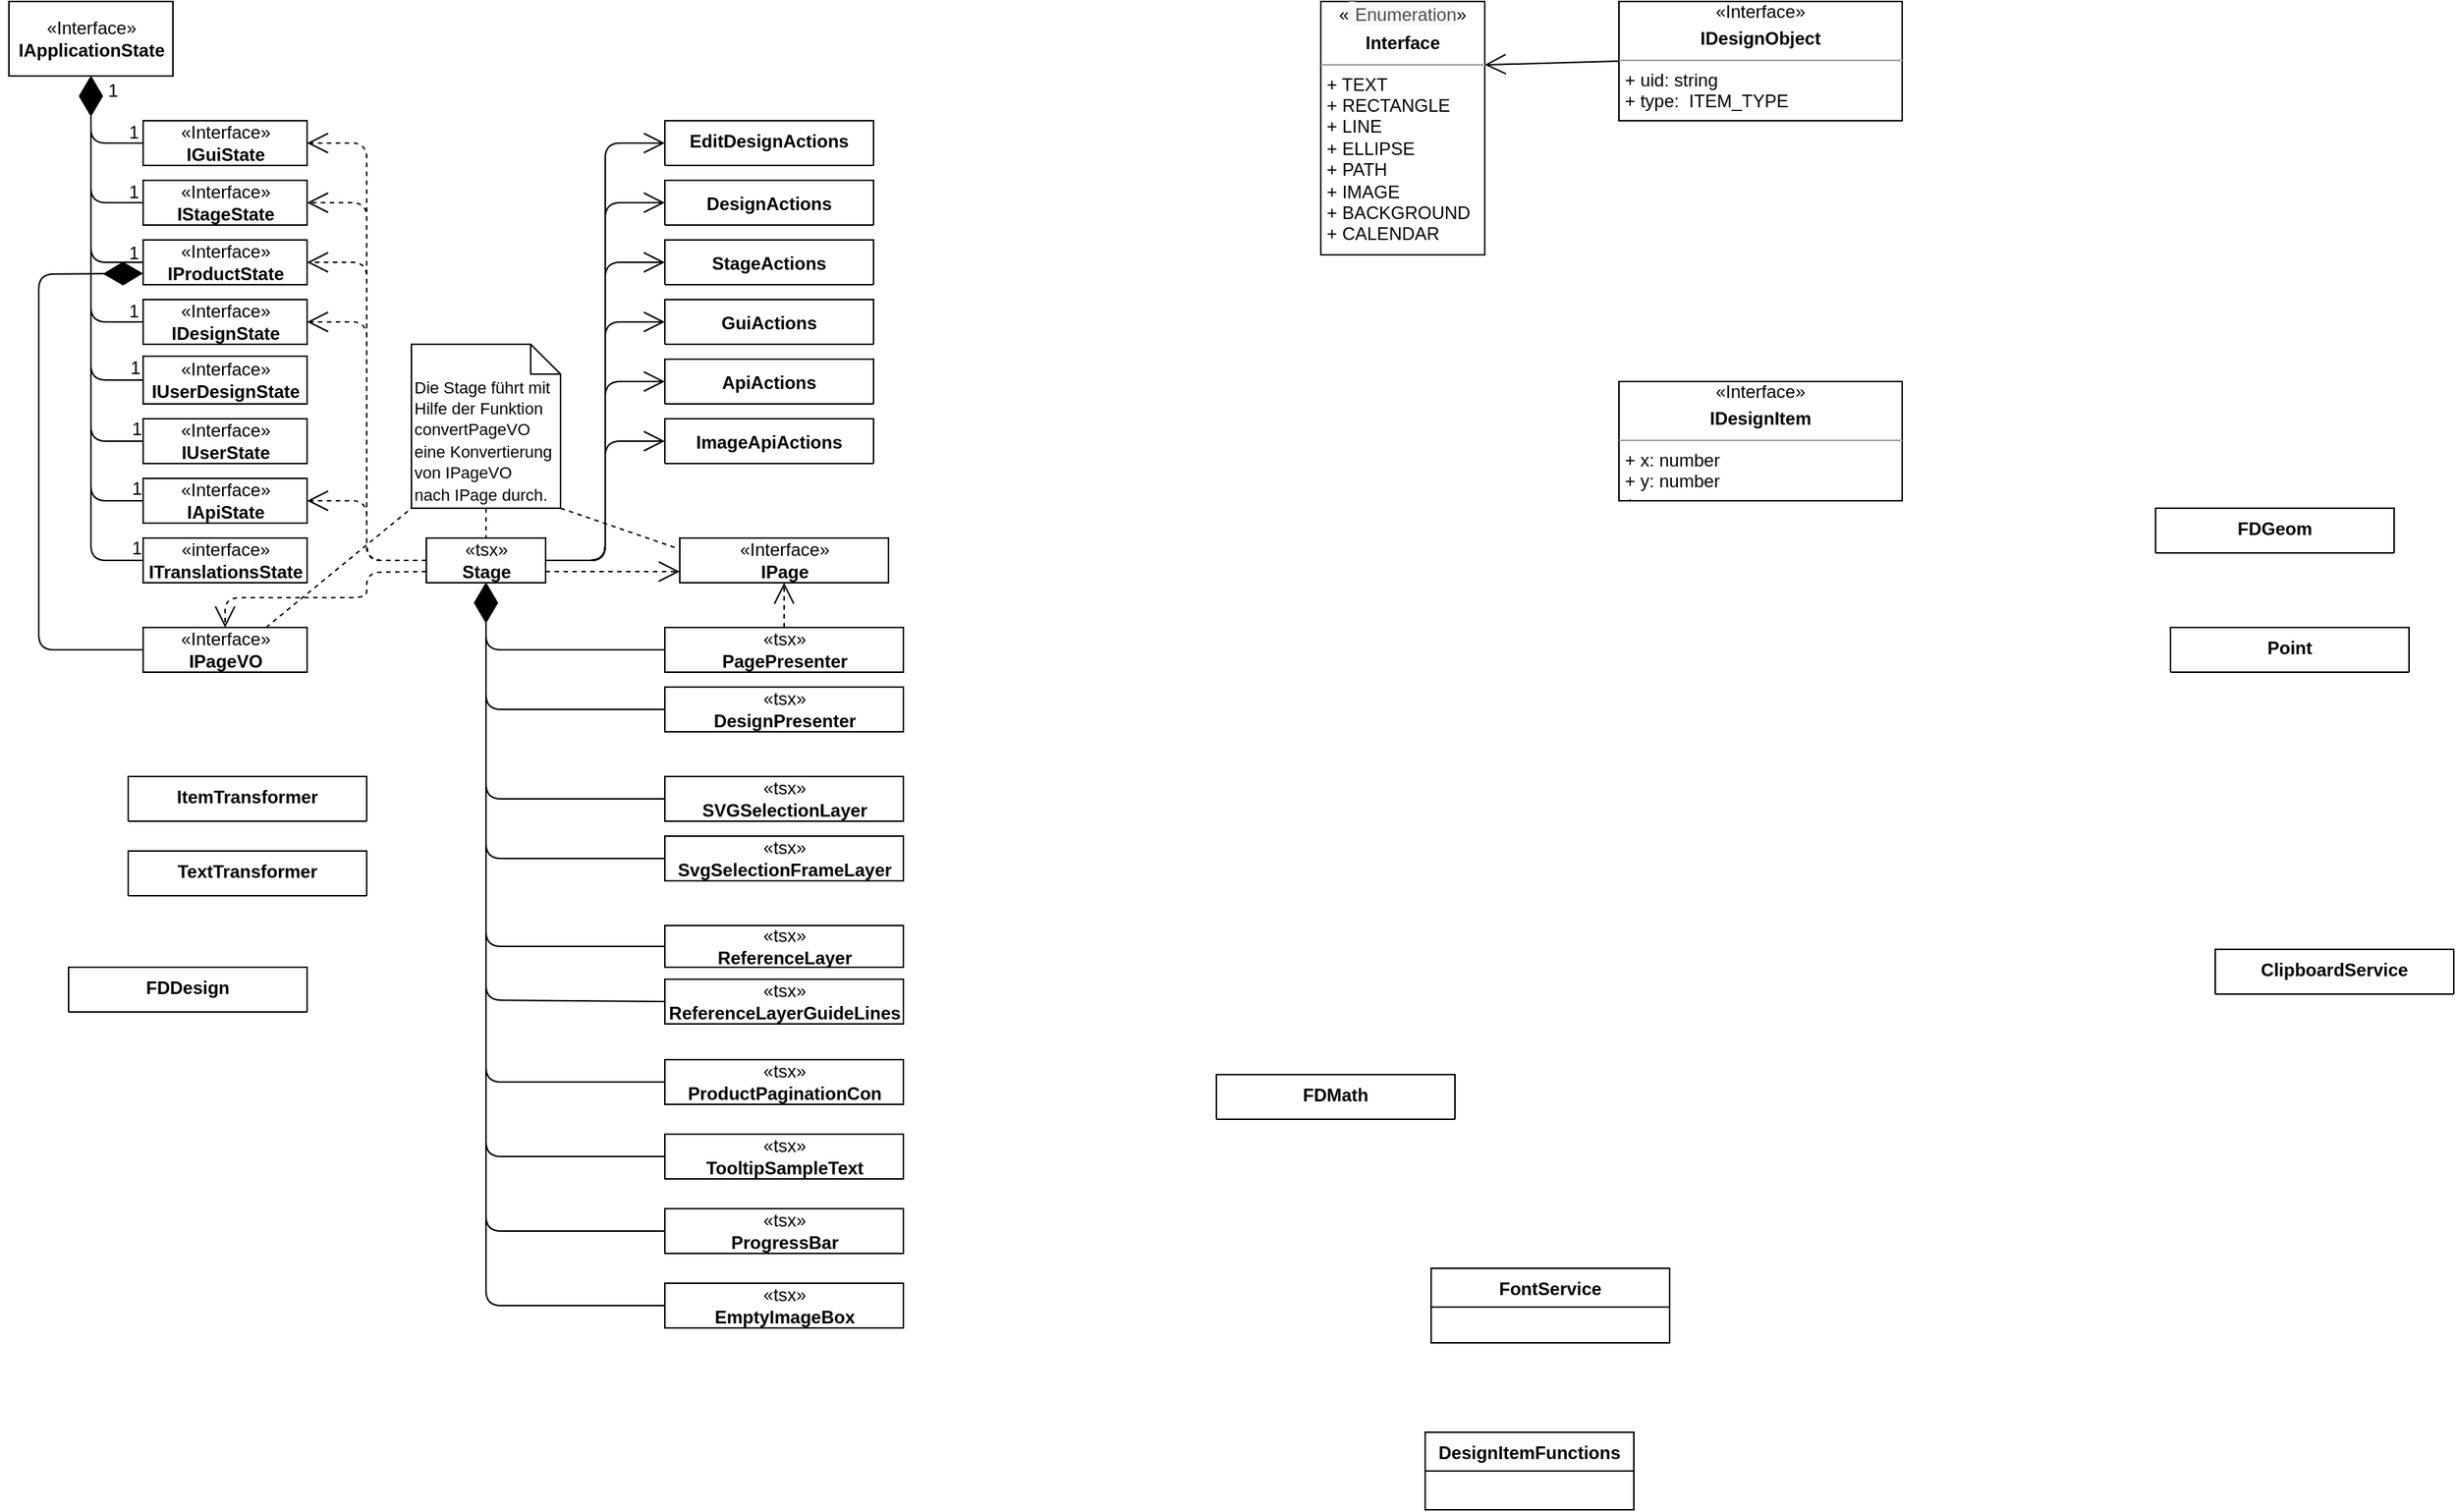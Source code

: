 <mxfile version="14.6.3" type="github">
  <diagram id="sHHXUBpPKTP9ShhOn8tn" name="Page-1">
    <mxGraphModel dx="1554" dy="893" grid="1" gridSize="10" guides="1" tooltips="1" connect="1" arrows="1" fold="1" page="1" pageScale="1" pageWidth="827" pageHeight="1169" math="0" shadow="0">
      <root>
        <mxCell id="0" />
        <mxCell id="1" parent="0" />
        <mxCell id="fCbyI0XBeLSICCpyAqF7-39" value="«tsx»&lt;br&gt;&lt;b&gt;Stage&lt;/b&gt;" style="html=1;" vertex="1" parent="1">
          <mxGeometry x="320" y="400" width="80" height="30" as="geometry" />
        </mxCell>
        <mxCell id="fCbyI0XBeLSICCpyAqF7-40" value="«tsx»&lt;br&gt;&lt;span style=&quot;font-weight: bold&quot;&gt;ProgressBar&lt;/span&gt;" style="html=1;" vertex="1" parent="1">
          <mxGeometry x="480" y="850" width="160" height="30" as="geometry" />
        </mxCell>
        <mxCell id="fCbyI0XBeLSICCpyAqF7-42" value="«tsx»&lt;br&gt;&lt;span style=&quot;font-weight: bold&quot;&gt;PagePresenter&lt;/span&gt;" style="html=1;" vertex="1" parent="1">
          <mxGeometry x="480" y="460" width="160" height="30" as="geometry" />
        </mxCell>
        <mxCell id="fCbyI0XBeLSICCpyAqF7-43" value="«tsx»&lt;br&gt;&lt;span style=&quot;font-weight: bold&quot;&gt;DesignPresenter&lt;/span&gt;" style="html=1;" vertex="1" parent="1">
          <mxGeometry x="480" y="500" width="160" height="30" as="geometry" />
        </mxCell>
        <mxCell id="fCbyI0XBeLSICCpyAqF7-44" value="«tsx»&lt;br&gt;&lt;span style=&quot;font-weight: bold&quot;&gt;ReferenceLayer&lt;/span&gt;" style="html=1;" vertex="1" parent="1">
          <mxGeometry x="480" y="660" width="160" height="28" as="geometry" />
        </mxCell>
        <mxCell id="fCbyI0XBeLSICCpyAqF7-45" value="«tsx»&lt;br&gt;&lt;span style=&quot;font-weight: bold&quot;&gt;SVGSelectionLayer&lt;/span&gt;" style="html=1;" vertex="1" parent="1">
          <mxGeometry x="480" y="560" width="160" height="30" as="geometry" />
        </mxCell>
        <mxCell id="fCbyI0XBeLSICCpyAqF7-46" value="«tsx»&lt;br&gt;&lt;span style=&quot;font-weight: bold&quot;&gt;ReferenceLayerGuideLines&lt;/span&gt;" style="html=1;" vertex="1" parent="1">
          <mxGeometry x="480" y="696" width="160" height="30" as="geometry" />
        </mxCell>
        <mxCell id="fCbyI0XBeLSICCpyAqF7-47" value="«tsx»&lt;br&gt;&lt;span style=&quot;font-weight: bold&quot;&gt;SvgSelectionFrameLayer&lt;/span&gt;" style="html=1;" vertex="1" parent="1">
          <mxGeometry x="480" y="600" width="160" height="30" as="geometry" />
        </mxCell>
        <mxCell id="fCbyI0XBeLSICCpyAqF7-48" value="«tsx»&lt;br&gt;&lt;span style=&quot;font-weight: bold&quot;&gt;TooltipSampleText&lt;/span&gt;" style="html=1;" vertex="1" parent="1">
          <mxGeometry x="480" y="800" width="160" height="30" as="geometry" />
        </mxCell>
        <mxCell id="fCbyI0XBeLSICCpyAqF7-49" value="«tsx»&lt;br&gt;&lt;b&gt;ProductPaginationCon&lt;/b&gt;" style="html=1;" vertex="1" parent="1">
          <mxGeometry x="480" y="750" width="160" height="30" as="geometry" />
        </mxCell>
        <mxCell id="fCbyI0XBeLSICCpyAqF7-50" value="EditDesignActions" style="swimlane;fontStyle=1;align=center;verticalAlign=top;childLayout=stackLayout;horizontal=1;startSize=52;horizontalStack=0;resizeParent=1;resizeParentMax=0;resizeLast=0;collapsible=1;marginBottom=0;" vertex="1" parent="1">
          <mxGeometry x="480" y="120" width="140" height="30" as="geometry" />
        </mxCell>
        <mxCell id="fCbyI0XBeLSICCpyAqF7-54" value="DesignActions" style="swimlane;fontStyle=1;childLayout=stackLayout;horizontal=1;startSize=76;fillColor=none;horizontalStack=0;resizeParent=1;resizeParentMax=0;resizeLast=0;collapsible=1;marginBottom=0;" vertex="1" parent="1">
          <mxGeometry x="480" y="160" width="140" height="30" as="geometry" />
        </mxCell>
        <mxCell id="fCbyI0XBeLSICCpyAqF7-58" value="GuiActions" style="swimlane;fontStyle=1;childLayout=stackLayout;horizontal=1;startSize=52;fillColor=none;horizontalStack=0;resizeParent=1;resizeParentMax=0;resizeLast=0;collapsible=1;marginBottom=0;" vertex="1" parent="1">
          <mxGeometry x="480" y="240" width="140" height="30" as="geometry" />
        </mxCell>
        <mxCell id="fCbyI0XBeLSICCpyAqF7-62" value="StageActions" style="swimlane;fontStyle=1;childLayout=stackLayout;horizontal=1;startSize=52;fillColor=none;horizontalStack=0;resizeParent=1;resizeParentMax=0;resizeLast=0;collapsible=1;marginBottom=0;" vertex="1" parent="1">
          <mxGeometry x="480" y="200" width="140" height="30" as="geometry" />
        </mxCell>
        <mxCell id="fCbyI0XBeLSICCpyAqF7-66" value="ApiActions" style="swimlane;fontStyle=1;childLayout=stackLayout;horizontal=1;startSize=52;fillColor=none;horizontalStack=0;resizeParent=1;resizeParentMax=0;resizeLast=0;collapsible=1;marginBottom=0;" vertex="1" parent="1">
          <mxGeometry x="480" y="280" width="140" height="30" as="geometry" />
        </mxCell>
        <mxCell id="fCbyI0XBeLSICCpyAqF7-71" value="FontService" style="swimlane;fontStyle=1;align=center;verticalAlign=top;childLayout=stackLayout;horizontal=1;startSize=26;horizontalStack=0;resizeParent=1;resizeParentMax=0;resizeLast=0;collapsible=1;marginBottom=0;" vertex="1" parent="1">
          <mxGeometry x="994" y="890" width="160" height="50" as="geometry" />
        </mxCell>
        <mxCell id="fCbyI0XBeLSICCpyAqF7-79" value="DesignItemFunctions" style="swimlane;fontStyle=1;childLayout=stackLayout;horizontal=1;startSize=26;fillColor=none;horizontalStack=0;resizeParent=1;resizeParentMax=0;resizeLast=0;collapsible=1;marginBottom=0;" vertex="1" parent="1">
          <mxGeometry x="990" y="1000" width="140" height="52" as="geometry" />
        </mxCell>
        <mxCell id="fCbyI0XBeLSICCpyAqF7-83" value="ItemTransformer" style="swimlane;fontStyle=1;align=center;verticalAlign=top;childLayout=stackLayout;horizontal=1;startSize=34;horizontalStack=0;resizeParent=1;resizeParentMax=0;resizeLast=0;collapsible=1;marginBottom=0;" vertex="1" parent="1">
          <mxGeometry x="120" y="560" width="160" height="30" as="geometry" />
        </mxCell>
        <mxCell id="fCbyI0XBeLSICCpyAqF7-87" value="TextTransformer" style="swimlane;fontStyle=1;align=center;verticalAlign=top;childLayout=stackLayout;horizontal=1;startSize=34;horizontalStack=0;resizeParent=1;resizeParentMax=0;resizeLast=0;collapsible=1;marginBottom=0;" vertex="1" parent="1">
          <mxGeometry x="120" y="610" width="160" height="30" as="geometry" />
        </mxCell>
        <mxCell id="fCbyI0XBeLSICCpyAqF7-92" value="FDDesign" style="swimlane;fontStyle=1;align=center;verticalAlign=top;childLayout=stackLayout;horizontal=1;startSize=34;horizontalStack=0;resizeParent=1;resizeParentMax=0;resizeLast=0;collapsible=1;marginBottom=0;" vertex="1" parent="1">
          <mxGeometry x="80" y="688" width="160" height="30" as="geometry" />
        </mxCell>
        <mxCell id="fCbyI0XBeLSICCpyAqF7-100" value="FDGeom" style="swimlane;fontStyle=1;align=center;verticalAlign=top;childLayout=stackLayout;horizontal=1;startSize=50;horizontalStack=0;resizeParent=1;resizeParentMax=0;resizeLast=0;collapsible=1;marginBottom=0;" vertex="1" parent="1">
          <mxGeometry x="1480" y="380" width="160" height="30" as="geometry" />
        </mxCell>
        <mxCell id="fCbyI0XBeLSICCpyAqF7-101" value="Point" style="swimlane;fontStyle=1;align=center;verticalAlign=top;childLayout=stackLayout;horizontal=1;startSize=50;horizontalStack=0;resizeParent=1;resizeParentMax=0;resizeLast=0;collapsible=1;marginBottom=0;" vertex="1" parent="1">
          <mxGeometry x="1490" y="460" width="160" height="30" as="geometry" />
        </mxCell>
        <mxCell id="fCbyI0XBeLSICCpyAqF7-102" value="FDMath" style="swimlane;fontStyle=1;align=center;verticalAlign=top;childLayout=stackLayout;horizontal=1;startSize=50;horizontalStack=0;resizeParent=1;resizeParentMax=0;resizeLast=0;collapsible=1;marginBottom=0;" vertex="1" parent="1">
          <mxGeometry x="850" y="760" width="160" height="30" as="geometry" />
        </mxCell>
        <mxCell id="fCbyI0XBeLSICCpyAqF7-103" value="ClipboardService" style="swimlane;fontStyle=1;align=center;verticalAlign=top;childLayout=stackLayout;horizontal=1;startSize=50;horizontalStack=0;resizeParent=1;resizeParentMax=0;resizeLast=0;collapsible=1;marginBottom=0;" vertex="1" parent="1">
          <mxGeometry x="1520" y="676" width="160" height="30" as="geometry" />
        </mxCell>
        <mxCell id="fCbyI0XBeLSICCpyAqF7-136" value="" style="group" vertex="1" connectable="0" parent="1">
          <mxGeometry x="40" y="40" width="200" height="390" as="geometry" />
        </mxCell>
        <mxCell id="fCbyI0XBeLSICCpyAqF7-125" value="" style="group" vertex="1" connectable="0" parent="fCbyI0XBeLSICCpyAqF7-136">
          <mxGeometry width="200" height="390" as="geometry" />
        </mxCell>
        <mxCell id="fCbyI0XBeLSICCpyAqF7-36" value="«Interface»&lt;br&gt;&lt;b&gt;IApplicationState&lt;/b&gt;" style="html=1;" vertex="1" parent="fCbyI0XBeLSICCpyAqF7-125">
          <mxGeometry width="110" height="50" as="geometry" />
        </mxCell>
        <mxCell id="fCbyI0XBeLSICCpyAqF7-104" value="«Interface»&lt;br&gt;&lt;b&gt;IGuiState&lt;/b&gt;" style="html=1;" vertex="1" parent="fCbyI0XBeLSICCpyAqF7-125">
          <mxGeometry x="90" y="80" width="110" height="30" as="geometry" />
        </mxCell>
        <mxCell id="fCbyI0XBeLSICCpyAqF7-105" value="«Interface»&lt;br&gt;&lt;b&gt;IStageState&lt;/b&gt;" style="html=1;" vertex="1" parent="fCbyI0XBeLSICCpyAqF7-125">
          <mxGeometry x="90" y="120" width="110" height="30" as="geometry" />
        </mxCell>
        <mxCell id="fCbyI0XBeLSICCpyAqF7-106" value="«Interface»&lt;br&gt;&lt;b&gt;IProductState&lt;/b&gt;" style="html=1;" vertex="1" parent="fCbyI0XBeLSICCpyAqF7-125">
          <mxGeometry x="90" y="160" width="110" height="30" as="geometry" />
        </mxCell>
        <mxCell id="fCbyI0XBeLSICCpyAqF7-107" value="«Interface»&lt;br&gt;&lt;b&gt;IDesignState&lt;/b&gt;" style="html=1;" vertex="1" parent="fCbyI0XBeLSICCpyAqF7-125">
          <mxGeometry x="90" y="200" width="110" height="30" as="geometry" />
        </mxCell>
        <mxCell id="fCbyI0XBeLSICCpyAqF7-108" value="«Interface»&lt;br&gt;&lt;b&gt;IApiState&lt;/b&gt;" style="html=1;" vertex="1" parent="fCbyI0XBeLSICCpyAqF7-125">
          <mxGeometry x="90" y="320" width="110" height="30" as="geometry" />
        </mxCell>
        <mxCell id="fCbyI0XBeLSICCpyAqF7-109" value="«interface»&lt;br&gt;&lt;b&gt;ITranslationsState&lt;/b&gt;" style="html=1;" vertex="1" parent="fCbyI0XBeLSICCpyAqF7-125">
          <mxGeometry x="90" y="360" width="110" height="30" as="geometry" />
        </mxCell>
        <mxCell id="fCbyI0XBeLSICCpyAqF7-114" value="«Interface»&lt;br&gt;&lt;b&gt;IUserState&lt;/b&gt;" style="html=1;" vertex="1" parent="fCbyI0XBeLSICCpyAqF7-125">
          <mxGeometry x="90" y="280" width="110" height="30" as="geometry" />
        </mxCell>
        <mxCell id="fCbyI0XBeLSICCpyAqF7-115" value="«Interface»&lt;br&gt;&lt;b&gt;IUserDesignState&lt;/b&gt;" style="html=1;" vertex="1" parent="fCbyI0XBeLSICCpyAqF7-125">
          <mxGeometry x="90" y="238" width="110" height="32" as="geometry" />
        </mxCell>
        <mxCell id="fCbyI0XBeLSICCpyAqF7-116" value="" style="endArrow=diamondThin;endFill=1;endSize=24;html=1;entryX=0.5;entryY=1;entryDx=0;entryDy=0;exitX=0;exitY=0.5;exitDx=0;exitDy=0;jumpSize=6;" edge="1" parent="fCbyI0XBeLSICCpyAqF7-125" source="fCbyI0XBeLSICCpyAqF7-104" target="fCbyI0XBeLSICCpyAqF7-36">
          <mxGeometry width="160" relative="1" as="geometry">
            <mxPoint x="-80" y="250" as="sourcePoint" />
            <mxPoint x="80" y="250" as="targetPoint" />
            <Array as="points">
              <mxPoint x="55" y="95" />
            </Array>
          </mxGeometry>
        </mxCell>
        <mxCell id="fCbyI0XBeLSICCpyAqF7-118" value="" style="endArrow=diamondThin;endFill=1;endSize=24;html=1;entryX=0.5;entryY=1;entryDx=0;entryDy=0;exitX=0;exitY=0.5;exitDx=0;exitDy=0;" edge="1" parent="fCbyI0XBeLSICCpyAqF7-125" source="fCbyI0XBeLSICCpyAqF7-105" target="fCbyI0XBeLSICCpyAqF7-36">
          <mxGeometry width="160" relative="1" as="geometry">
            <mxPoint x="-100" y="300" as="sourcePoint" />
            <mxPoint x="60" y="300" as="targetPoint" />
            <Array as="points">
              <mxPoint x="55" y="135" />
            </Array>
          </mxGeometry>
        </mxCell>
        <mxCell id="fCbyI0XBeLSICCpyAqF7-119" value="" style="endArrow=diamondThin;endFill=1;endSize=24;html=1;entryX=0.5;entryY=1;entryDx=0;entryDy=0;exitX=0;exitY=0.5;exitDx=0;exitDy=0;" edge="1" parent="fCbyI0XBeLSICCpyAqF7-125" source="fCbyI0XBeLSICCpyAqF7-106" target="fCbyI0XBeLSICCpyAqF7-36">
          <mxGeometry width="160" relative="1" as="geometry">
            <mxPoint x="-90" y="320" as="sourcePoint" />
            <mxPoint x="70" y="320" as="targetPoint" />
            <Array as="points">
              <mxPoint x="55" y="175" />
            </Array>
          </mxGeometry>
        </mxCell>
        <mxCell id="fCbyI0XBeLSICCpyAqF7-120" value="" style="endArrow=diamondThin;endFill=1;endSize=24;html=1;entryX=0.5;entryY=1;entryDx=0;entryDy=0;exitX=0;exitY=0.5;exitDx=0;exitDy=0;" edge="1" parent="fCbyI0XBeLSICCpyAqF7-125" source="fCbyI0XBeLSICCpyAqF7-107" target="fCbyI0XBeLSICCpyAqF7-36">
          <mxGeometry width="160" relative="1" as="geometry">
            <mxPoint x="10" y="560" as="sourcePoint" />
            <mxPoint x="170" y="560" as="targetPoint" />
            <Array as="points">
              <mxPoint x="55" y="215" />
            </Array>
          </mxGeometry>
        </mxCell>
        <mxCell id="fCbyI0XBeLSICCpyAqF7-121" value="" style="endArrow=diamondThin;endFill=1;endSize=24;html=1;entryX=0.5;entryY=1;entryDx=0;entryDy=0;exitX=0;exitY=0.5;exitDx=0;exitDy=0;" edge="1" parent="fCbyI0XBeLSICCpyAqF7-125" source="fCbyI0XBeLSICCpyAqF7-115" target="fCbyI0XBeLSICCpyAqF7-36">
          <mxGeometry width="160" relative="1" as="geometry">
            <mxPoint x="100" y="510" as="sourcePoint" />
            <mxPoint x="260" y="510" as="targetPoint" />
            <Array as="points">
              <mxPoint x="55" y="254" />
            </Array>
          </mxGeometry>
        </mxCell>
        <mxCell id="fCbyI0XBeLSICCpyAqF7-122" value="" style="endArrow=diamondThin;endFill=1;endSize=24;html=1;exitX=0;exitY=0.5;exitDx=0;exitDy=0;" edge="1" parent="fCbyI0XBeLSICCpyAqF7-125" source="fCbyI0XBeLSICCpyAqF7-114" target="fCbyI0XBeLSICCpyAqF7-36">
          <mxGeometry width="160" relative="1" as="geometry">
            <mxPoint x="20" y="520" as="sourcePoint" />
            <mxPoint x="180" y="520" as="targetPoint" />
            <Array as="points">
              <mxPoint x="55" y="295" />
            </Array>
          </mxGeometry>
        </mxCell>
        <mxCell id="fCbyI0XBeLSICCpyAqF7-123" value="" style="endArrow=diamondThin;endFill=1;endSize=24;html=1;entryX=0.5;entryY=1;entryDx=0;entryDy=0;exitX=0;exitY=0.5;exitDx=0;exitDy=0;" edge="1" parent="fCbyI0XBeLSICCpyAqF7-125" source="fCbyI0XBeLSICCpyAqF7-108" target="fCbyI0XBeLSICCpyAqF7-36">
          <mxGeometry width="160" relative="1" as="geometry">
            <mxPoint x="60" y="510" as="sourcePoint" />
            <mxPoint x="220" y="510" as="targetPoint" />
            <Array as="points">
              <mxPoint x="55" y="335" />
            </Array>
          </mxGeometry>
        </mxCell>
        <mxCell id="fCbyI0XBeLSICCpyAqF7-124" value="" style="endArrow=diamondThin;endFill=1;endSize=24;html=1;entryX=0.5;entryY=1;entryDx=0;entryDy=0;exitX=0;exitY=0.5;exitDx=0;exitDy=0;" edge="1" parent="fCbyI0XBeLSICCpyAqF7-125" source="fCbyI0XBeLSICCpyAqF7-109" target="fCbyI0XBeLSICCpyAqF7-36">
          <mxGeometry width="160" relative="1" as="geometry">
            <mxPoint x="30" y="410" as="sourcePoint" />
            <mxPoint x="270" y="530" as="targetPoint" />
            <Array as="points">
              <mxPoint x="55" y="375" />
            </Array>
          </mxGeometry>
        </mxCell>
        <mxCell id="fCbyI0XBeLSICCpyAqF7-126" value="1" style="text;html=1;strokeColor=none;fillColor=none;align=center;verticalAlign=middle;whiteSpace=wrap;rounded=0;" vertex="1" parent="fCbyI0XBeLSICCpyAqF7-125">
          <mxGeometry x="50" y="50" width="40" height="20" as="geometry" />
        </mxCell>
        <mxCell id="fCbyI0XBeLSICCpyAqF7-127" value="1" style="text;html=1;strokeColor=none;fillColor=none;align=center;verticalAlign=middle;whiteSpace=wrap;rounded=0;" vertex="1" parent="fCbyI0XBeLSICCpyAqF7-125">
          <mxGeometry x="64" y="78" width="40" height="20" as="geometry" />
        </mxCell>
        <mxCell id="fCbyI0XBeLSICCpyAqF7-128" value="1" style="text;html=1;strokeColor=none;fillColor=none;align=center;verticalAlign=middle;whiteSpace=wrap;rounded=0;" vertex="1" parent="fCbyI0XBeLSICCpyAqF7-125">
          <mxGeometry x="64" y="118" width="40" height="20" as="geometry" />
        </mxCell>
        <mxCell id="fCbyI0XBeLSICCpyAqF7-129" value="1" style="text;html=1;strokeColor=none;fillColor=none;align=center;verticalAlign=middle;whiteSpace=wrap;rounded=0;" vertex="1" parent="fCbyI0XBeLSICCpyAqF7-125">
          <mxGeometry x="64" y="159" width="40" height="20" as="geometry" />
        </mxCell>
        <mxCell id="fCbyI0XBeLSICCpyAqF7-130" value="1" style="text;html=1;strokeColor=none;fillColor=none;align=center;verticalAlign=middle;whiteSpace=wrap;rounded=0;" vertex="1" parent="fCbyI0XBeLSICCpyAqF7-125">
          <mxGeometry x="64" y="198" width="40" height="20" as="geometry" />
        </mxCell>
        <mxCell id="fCbyI0XBeLSICCpyAqF7-131" value="1" style="text;html=1;strokeColor=none;fillColor=none;align=center;verticalAlign=middle;whiteSpace=wrap;rounded=0;" vertex="1" parent="fCbyI0XBeLSICCpyAqF7-136">
          <mxGeometry x="65" y="236" width="40" height="20" as="geometry" />
        </mxCell>
        <mxCell id="fCbyI0XBeLSICCpyAqF7-133" value="1" style="text;html=1;strokeColor=none;fillColor=none;align=center;verticalAlign=middle;whiteSpace=wrap;rounded=0;" vertex="1" parent="fCbyI0XBeLSICCpyAqF7-136">
          <mxGeometry x="66" y="277" width="40" height="20" as="geometry" />
        </mxCell>
        <mxCell id="fCbyI0XBeLSICCpyAqF7-134" value="1" style="text;html=1;strokeColor=none;fillColor=none;align=center;verticalAlign=middle;whiteSpace=wrap;rounded=0;" vertex="1" parent="fCbyI0XBeLSICCpyAqF7-136">
          <mxGeometry x="66" y="317" width="40" height="20" as="geometry" />
        </mxCell>
        <mxCell id="fCbyI0XBeLSICCpyAqF7-135" value="1" style="text;html=1;strokeColor=none;fillColor=none;align=center;verticalAlign=middle;whiteSpace=wrap;rounded=0;" vertex="1" parent="fCbyI0XBeLSICCpyAqF7-136">
          <mxGeometry x="66" y="357" width="40" height="20" as="geometry" />
        </mxCell>
        <mxCell id="fCbyI0XBeLSICCpyAqF7-137" value="" style="endArrow=open;endFill=1;endSize=12;html=1;exitX=0;exitY=0.5;exitDx=0;exitDy=0;dashed=1;" edge="1" parent="1" source="fCbyI0XBeLSICCpyAqF7-39">
          <mxGeometry width="160" relative="1" as="geometry">
            <mxPoint x="320" y="505" as="sourcePoint" />
            <mxPoint x="240" y="175" as="targetPoint" />
            <Array as="points">
              <mxPoint x="280" y="415" />
              <mxPoint x="280" y="175" />
            </Array>
          </mxGeometry>
        </mxCell>
        <mxCell id="fCbyI0XBeLSICCpyAqF7-138" value="" style="endArrow=open;endFill=1;endSize=12;html=1;entryX=1;entryY=0.5;entryDx=0;entryDy=0;exitX=0;exitY=0.5;exitDx=0;exitDy=0;dashed=1;" edge="1" parent="1" source="fCbyI0XBeLSICCpyAqF7-39" target="fCbyI0XBeLSICCpyAqF7-106">
          <mxGeometry width="160" relative="1" as="geometry">
            <mxPoint x="50" y="530" as="sourcePoint" />
            <mxPoint x="210" y="530" as="targetPoint" />
            <Array as="points">
              <mxPoint x="280" y="415" />
              <mxPoint x="280" y="215" />
            </Array>
          </mxGeometry>
        </mxCell>
        <mxCell id="fCbyI0XBeLSICCpyAqF7-139" value="" style="endArrow=open;endFill=1;endSize=12;html=1;exitX=0;exitY=0.5;exitDx=0;exitDy=0;entryX=1;entryY=0.5;entryDx=0;entryDy=0;dashed=1;" edge="1" parent="1" source="fCbyI0XBeLSICCpyAqF7-39" target="fCbyI0XBeLSICCpyAqF7-104">
          <mxGeometry width="160" relative="1" as="geometry">
            <mxPoint x="400" y="320" as="sourcePoint" />
            <mxPoint x="560" y="320" as="targetPoint" />
            <Array as="points">
              <mxPoint x="280" y="415" />
              <mxPoint x="280" y="135" />
            </Array>
          </mxGeometry>
        </mxCell>
        <mxCell id="fCbyI0XBeLSICCpyAqF7-140" value="" style="endArrow=open;endFill=1;endSize=12;html=1;entryX=1;entryY=0.5;entryDx=0;entryDy=0;exitX=0;exitY=0.5;exitDx=0;exitDy=0;dashed=1;" edge="1" parent="1" source="fCbyI0XBeLSICCpyAqF7-39" target="fCbyI0XBeLSICCpyAqF7-107">
          <mxGeometry width="160" relative="1" as="geometry">
            <mxPoint x="370" y="360" as="sourcePoint" />
            <mxPoint x="530" y="360" as="targetPoint" />
            <Array as="points">
              <mxPoint x="280" y="415" />
              <mxPoint x="280" y="255" />
            </Array>
          </mxGeometry>
        </mxCell>
        <mxCell id="fCbyI0XBeLSICCpyAqF7-141" value="" style="endArrow=open;endFill=1;endSize=12;html=1;entryX=1;entryY=0.5;entryDx=0;entryDy=0;exitX=0;exitY=0.5;exitDx=0;exitDy=0;dashed=1;" edge="1" parent="1" source="fCbyI0XBeLSICCpyAqF7-39" target="fCbyI0XBeLSICCpyAqF7-108">
          <mxGeometry width="160" relative="1" as="geometry">
            <mxPoint x="410" y="430" as="sourcePoint" />
            <mxPoint x="570" y="430" as="targetPoint" />
            <Array as="points">
              <mxPoint x="280" y="415" />
              <mxPoint x="280" y="375" />
            </Array>
          </mxGeometry>
        </mxCell>
        <mxCell id="fCbyI0XBeLSICCpyAqF7-144" value="" style="endArrow=open;endFill=1;endSize=12;html=1;entryX=0;entryY=0.5;entryDx=0;entryDy=0;exitX=1;exitY=0.5;exitDx=0;exitDy=0;" edge="1" parent="1" source="fCbyI0XBeLSICCpyAqF7-39" target="fCbyI0XBeLSICCpyAqF7-50">
          <mxGeometry width="160" relative="1" as="geometry">
            <mxPoint x="400" y="410" as="sourcePoint" />
            <mxPoint x="460" y="190" as="targetPoint" />
            <Array as="points">
              <mxPoint x="440" y="415" />
              <mxPoint x="440" y="135" />
            </Array>
          </mxGeometry>
        </mxCell>
        <mxCell id="fCbyI0XBeLSICCpyAqF7-145" value="" style="endArrow=open;endFill=1;endSize=12;html=1;entryX=0;entryY=0.5;entryDx=0;entryDy=0;exitX=1;exitY=0.5;exitDx=0;exitDy=0;" edge="1" parent="1" source="fCbyI0XBeLSICCpyAqF7-39" target="fCbyI0XBeLSICCpyAqF7-54">
          <mxGeometry width="160" relative="1" as="geometry">
            <mxPoint x="450" y="560" as="sourcePoint" />
            <mxPoint x="610" y="560" as="targetPoint" />
            <Array as="points">
              <mxPoint x="440" y="415" />
              <mxPoint x="440" y="175" />
            </Array>
          </mxGeometry>
        </mxCell>
        <mxCell id="fCbyI0XBeLSICCpyAqF7-146" value="" style="endArrow=open;endFill=1;endSize=12;html=1;entryX=0;entryY=0.5;entryDx=0;entryDy=0;exitX=1;exitY=0.5;exitDx=0;exitDy=0;" edge="1" parent="1" source="fCbyI0XBeLSICCpyAqF7-39" target="fCbyI0XBeLSICCpyAqF7-62">
          <mxGeometry width="160" relative="1" as="geometry">
            <mxPoint x="280" y="530" as="sourcePoint" />
            <mxPoint x="440" y="530" as="targetPoint" />
            <Array as="points">
              <mxPoint x="440" y="415" />
              <mxPoint x="440" y="215" />
            </Array>
          </mxGeometry>
        </mxCell>
        <mxCell id="fCbyI0XBeLSICCpyAqF7-147" value="" style="endArrow=open;endFill=1;endSize=12;html=1;entryX=0;entryY=0.5;entryDx=0;entryDy=0;exitX=1;exitY=0.5;exitDx=0;exitDy=0;" edge="1" parent="1" source="fCbyI0XBeLSICCpyAqF7-39" target="fCbyI0XBeLSICCpyAqF7-58">
          <mxGeometry width="160" relative="1" as="geometry">
            <mxPoint x="400" y="420" as="sourcePoint" />
            <mxPoint x="500" y="520" as="targetPoint" />
            <Array as="points">
              <mxPoint x="440" y="415" />
              <mxPoint x="440" y="255" />
            </Array>
          </mxGeometry>
        </mxCell>
        <mxCell id="fCbyI0XBeLSICCpyAqF7-148" value="ImageApiActions" style="swimlane;fontStyle=1;childLayout=stackLayout;horizontal=1;startSize=52;fillColor=none;horizontalStack=0;resizeParent=1;resizeParentMax=0;resizeLast=0;collapsible=1;marginBottom=0;" vertex="1" parent="1">
          <mxGeometry x="480" y="320" width="140" height="30" as="geometry" />
        </mxCell>
        <mxCell id="fCbyI0XBeLSICCpyAqF7-149" value="" style="endArrow=open;endFill=1;endSize=12;html=1;entryX=0;entryY=0.5;entryDx=0;entryDy=0;exitX=1;exitY=0.5;exitDx=0;exitDy=0;" edge="1" parent="1" source="fCbyI0XBeLSICCpyAqF7-39" target="fCbyI0XBeLSICCpyAqF7-66">
          <mxGeometry width="160" relative="1" as="geometry">
            <mxPoint x="360" y="530" as="sourcePoint" />
            <mxPoint x="520" y="530" as="targetPoint" />
            <Array as="points">
              <mxPoint x="440" y="415" />
              <mxPoint x="440" y="295" />
            </Array>
          </mxGeometry>
        </mxCell>
        <mxCell id="fCbyI0XBeLSICCpyAqF7-150" value="" style="endArrow=open;endFill=1;endSize=12;html=1;entryX=0;entryY=0.5;entryDx=0;entryDy=0;exitX=1;exitY=0.5;exitDx=0;exitDy=0;" edge="1" parent="1" source="fCbyI0XBeLSICCpyAqF7-39" target="fCbyI0XBeLSICCpyAqF7-148">
          <mxGeometry width="160" relative="1" as="geometry">
            <mxPoint x="380" y="640" as="sourcePoint" />
            <mxPoint x="540" y="640" as="targetPoint" />
            <Array as="points">
              <mxPoint x="440" y="415" />
              <mxPoint x="440" y="335" />
            </Array>
          </mxGeometry>
        </mxCell>
        <mxCell id="fCbyI0XBeLSICCpyAqF7-151" value="" style="endArrow=diamondThin;endFill=1;endSize=24;html=1;entryX=0.5;entryY=1;entryDx=0;entryDy=0;exitX=0;exitY=0.5;exitDx=0;exitDy=0;" edge="1" parent="1" source="fCbyI0XBeLSICCpyAqF7-42" target="fCbyI0XBeLSICCpyAqF7-39">
          <mxGeometry width="160" relative="1" as="geometry">
            <mxPoint x="90" y="590" as="sourcePoint" />
            <mxPoint x="250" y="590" as="targetPoint" />
            <Array as="points">
              <mxPoint x="360" y="475" />
            </Array>
          </mxGeometry>
        </mxCell>
        <mxCell id="fCbyI0XBeLSICCpyAqF7-152" value="" style="endArrow=diamondThin;endFill=1;endSize=24;html=1;entryX=0.5;entryY=1;entryDx=0;entryDy=0;exitX=0;exitY=0.5;exitDx=0;exitDy=0;" edge="1" parent="1" source="fCbyI0XBeLSICCpyAqF7-43" target="fCbyI0XBeLSICCpyAqF7-39">
          <mxGeometry width="160" relative="1" as="geometry">
            <mxPoint x="220" y="580" as="sourcePoint" />
            <mxPoint x="380" y="580" as="targetPoint" />
            <Array as="points">
              <mxPoint x="360" y="515" />
            </Array>
          </mxGeometry>
        </mxCell>
        <mxCell id="fCbyI0XBeLSICCpyAqF7-153" value="" style="endArrow=diamondThin;endFill=1;endSize=24;html=1;entryX=0.5;entryY=1;entryDx=0;entryDy=0;exitX=0;exitY=0.5;exitDx=0;exitDy=0;" edge="1" parent="1" source="fCbyI0XBeLSICCpyAqF7-45" target="fCbyI0XBeLSICCpyAqF7-39">
          <mxGeometry width="160" relative="1" as="geometry">
            <mxPoint x="140" y="690" as="sourcePoint" />
            <mxPoint x="300" y="690" as="targetPoint" />
            <Array as="points">
              <mxPoint x="360" y="575" />
            </Array>
          </mxGeometry>
        </mxCell>
        <mxCell id="fCbyI0XBeLSICCpyAqF7-154" value="" style="endArrow=diamondThin;endFill=1;endSize=24;html=1;entryX=0.5;entryY=1;entryDx=0;entryDy=0;exitX=0;exitY=0.5;exitDx=0;exitDy=0;" edge="1" parent="1" source="fCbyI0XBeLSICCpyAqF7-47" target="fCbyI0XBeLSICCpyAqF7-39">
          <mxGeometry width="160" relative="1" as="geometry">
            <mxPoint x="180" y="720" as="sourcePoint" />
            <mxPoint x="340" y="720" as="targetPoint" />
            <Array as="points">
              <mxPoint x="360" y="615" />
            </Array>
          </mxGeometry>
        </mxCell>
        <mxCell id="fCbyI0XBeLSICCpyAqF7-155" value="" style="endArrow=diamondThin;endFill=1;endSize=24;html=1;entryX=0.5;entryY=1;entryDx=0;entryDy=0;exitX=0;exitY=0.5;exitDx=0;exitDy=0;" edge="1" parent="1" source="fCbyI0XBeLSICCpyAqF7-44" target="fCbyI0XBeLSICCpyAqF7-39">
          <mxGeometry width="160" relative="1" as="geometry">
            <mxPoint x="170" y="770" as="sourcePoint" />
            <mxPoint x="330" y="770" as="targetPoint" />
            <Array as="points">
              <mxPoint x="360" y="674" />
            </Array>
          </mxGeometry>
        </mxCell>
        <mxCell id="fCbyI0XBeLSICCpyAqF7-156" value="" style="endArrow=diamondThin;endFill=1;endSize=24;html=1;entryX=0.5;entryY=1;entryDx=0;entryDy=0;exitX=0;exitY=0.5;exitDx=0;exitDy=0;" edge="1" parent="1" source="fCbyI0XBeLSICCpyAqF7-46" target="fCbyI0XBeLSICCpyAqF7-39">
          <mxGeometry width="160" relative="1" as="geometry">
            <mxPoint x="170" y="690" as="sourcePoint" />
            <mxPoint x="330" y="690" as="targetPoint" />
            <Array as="points">
              <mxPoint x="360" y="710" />
            </Array>
          </mxGeometry>
        </mxCell>
        <mxCell id="fCbyI0XBeLSICCpyAqF7-157" value="" style="endArrow=diamondThin;endFill=1;endSize=24;html=1;entryX=0.5;entryY=1;entryDx=0;entryDy=0;exitX=0;exitY=0.5;exitDx=0;exitDy=0;" edge="1" parent="1" source="fCbyI0XBeLSICCpyAqF7-49" target="fCbyI0XBeLSICCpyAqF7-39">
          <mxGeometry width="160" relative="1" as="geometry">
            <mxPoint x="220" y="800" as="sourcePoint" />
            <mxPoint x="380" y="800" as="targetPoint" />
            <Array as="points">
              <mxPoint x="360" y="765" />
            </Array>
          </mxGeometry>
        </mxCell>
        <mxCell id="fCbyI0XBeLSICCpyAqF7-158" value="" style="endArrow=diamondThin;endFill=1;endSize=24;html=1;entryX=0.5;entryY=1;entryDx=0;entryDy=0;exitX=0;exitY=0.5;exitDx=0;exitDy=0;" edge="1" parent="1" source="fCbyI0XBeLSICCpyAqF7-48" target="fCbyI0XBeLSICCpyAqF7-39">
          <mxGeometry width="160" relative="1" as="geometry">
            <mxPoint x="150" y="820" as="sourcePoint" />
            <mxPoint x="310" y="820" as="targetPoint" />
            <Array as="points">
              <mxPoint x="360" y="815" />
            </Array>
          </mxGeometry>
        </mxCell>
        <mxCell id="fCbyI0XBeLSICCpyAqF7-159" value="" style="endArrow=diamondThin;endFill=1;endSize=24;html=1;entryX=0.5;entryY=1;entryDx=0;entryDy=0;exitX=0;exitY=0.5;exitDx=0;exitDy=0;" edge="1" parent="1" source="fCbyI0XBeLSICCpyAqF7-40" target="fCbyI0XBeLSICCpyAqF7-39">
          <mxGeometry width="160" relative="1" as="geometry">
            <mxPoint x="60" y="710" as="sourcePoint" />
            <mxPoint x="220" y="710" as="targetPoint" />
            <Array as="points">
              <mxPoint x="360" y="865" />
            </Array>
          </mxGeometry>
        </mxCell>
        <mxCell id="fCbyI0XBeLSICCpyAqF7-160" value="«tsx»&lt;br&gt;&lt;b&gt;EmptyImageBox&lt;/b&gt;" style="html=1;" vertex="1" parent="1">
          <mxGeometry x="480" y="900" width="160" height="30" as="geometry" />
        </mxCell>
        <mxCell id="fCbyI0XBeLSICCpyAqF7-161" value="" style="endArrow=diamondThin;endFill=1;endSize=24;html=1;exitX=0;exitY=0.5;exitDx=0;exitDy=0;" edge="1" parent="1" source="fCbyI0XBeLSICCpyAqF7-160">
          <mxGeometry width="160" relative="1" as="geometry">
            <mxPoint x="10" y="950" as="sourcePoint" />
            <mxPoint x="360" y="430" as="targetPoint" />
            <Array as="points">
              <mxPoint x="360" y="915" />
            </Array>
          </mxGeometry>
        </mxCell>
        <mxCell id="fCbyI0XBeLSICCpyAqF7-165" value="«Interface»&lt;br&gt;&lt;b&gt;IPageVO&lt;/b&gt;" style="html=1;" vertex="1" parent="1">
          <mxGeometry x="130" y="460" width="110" height="30" as="geometry" />
        </mxCell>
        <mxCell id="fCbyI0XBeLSICCpyAqF7-166" value="" style="endArrow=diamondThin;endFill=1;endSize=24;html=1;exitX=0;exitY=0.5;exitDx=0;exitDy=0;entryX=0;entryY=0.75;entryDx=0;entryDy=0;startSize=6;jumpSize=6;" edge="1" parent="1" source="fCbyI0XBeLSICCpyAqF7-165" target="fCbyI0XBeLSICCpyAqF7-106">
          <mxGeometry width="160" relative="1" as="geometry">
            <mxPoint x="-50" y="530" as="sourcePoint" />
            <mxPoint x="110" y="530" as="targetPoint" />
            <Array as="points">
              <mxPoint x="60" y="475" />
              <mxPoint x="60" y="223" />
            </Array>
          </mxGeometry>
        </mxCell>
        <mxCell id="fCbyI0XBeLSICCpyAqF7-169" value="" style="endArrow=open;endFill=1;endSize=12;html=1;exitX=0;exitY=0.75;exitDx=0;exitDy=0;entryX=0.5;entryY=0;entryDx=0;entryDy=0;dashed=1;" edge="1" parent="1" source="fCbyI0XBeLSICCpyAqF7-39" target="fCbyI0XBeLSICCpyAqF7-165">
          <mxGeometry width="160" relative="1" as="geometry">
            <mxPoint x="110" y="660" as="sourcePoint" />
            <mxPoint x="270" y="660" as="targetPoint" />
            <Array as="points">
              <mxPoint x="280" y="423" />
              <mxPoint x="280" y="440" />
              <mxPoint x="185" y="440" />
            </Array>
          </mxGeometry>
        </mxCell>
        <mxCell id="fCbyI0XBeLSICCpyAqF7-170" value="«Interface»&lt;br&gt;&lt;b&gt;IPage&lt;/b&gt;" style="html=1;" vertex="1" parent="1">
          <mxGeometry x="490" y="400" width="140" height="30" as="geometry" />
        </mxCell>
        <mxCell id="fCbyI0XBeLSICCpyAqF7-171" value="" style="endArrow=open;endFill=1;endSize=12;html=1;entryX=0.5;entryY=1;entryDx=0;entryDy=0;exitX=0.5;exitY=0;exitDx=0;exitDy=0;dashed=1;" edge="1" parent="1" source="fCbyI0XBeLSICCpyAqF7-42" target="fCbyI0XBeLSICCpyAqF7-170">
          <mxGeometry width="160" relative="1" as="geometry">
            <mxPoint x="720" y="490" as="sourcePoint" />
            <mxPoint x="880" y="490" as="targetPoint" />
          </mxGeometry>
        </mxCell>
        <mxCell id="fCbyI0XBeLSICCpyAqF7-172" value="" style="endArrow=open;endSize=12;dashed=1;html=1;entryX=0;entryY=0.75;entryDx=0;entryDy=0;exitX=1;exitY=0.75;exitDx=0;exitDy=0;" edge="1" parent="1" source="fCbyI0XBeLSICCpyAqF7-39" target="fCbyI0XBeLSICCpyAqF7-170">
          <mxGeometry width="160" relative="1" as="geometry">
            <mxPoint x="80" y="620" as="sourcePoint" />
            <mxPoint x="240" y="620" as="targetPoint" />
          </mxGeometry>
        </mxCell>
        <mxCell id="fCbyI0XBeLSICCpyAqF7-173" value="&lt;font style=&quot;font-size: 11px&quot;&gt;Die Stage führt mit Hilfe der Funktion&lt;br&gt;convertPageVO eine Konvertierung von IPageVO nach&amp;nbsp;IPage durch.&lt;/font&gt;" style="shape=note;size=20;whiteSpace=wrap;html=1;align=left;verticalAlign=bottom;" vertex="1" parent="1">
          <mxGeometry x="310" y="270" width="100" height="110" as="geometry" />
        </mxCell>
        <mxCell id="fCbyI0XBeLSICCpyAqF7-175" value="" style="endArrow=none;html=1;dashed=1;startSize=6;endSize=24;entryX=0;entryY=1;entryDx=0;entryDy=0;entryPerimeter=0;exitX=0.75;exitY=0;exitDx=0;exitDy=0;" edge="1" parent="1" source="fCbyI0XBeLSICCpyAqF7-165" target="fCbyI0XBeLSICCpyAqF7-173">
          <mxGeometry relative="1" as="geometry">
            <mxPoint x="70" y="650" as="sourcePoint" />
            <mxPoint x="230" y="650" as="targetPoint" />
          </mxGeometry>
        </mxCell>
        <mxCell id="fCbyI0XBeLSICCpyAqF7-178" value="" style="endArrow=none;html=1;dashed=1;startSize=6;endSize=24;entryX=0;entryY=0.25;entryDx=0;entryDy=0;exitX=1;exitY=1;exitDx=0;exitDy=0;exitPerimeter=0;" edge="1" parent="1" source="fCbyI0XBeLSICCpyAqF7-173" target="fCbyI0XBeLSICCpyAqF7-170">
          <mxGeometry relative="1" as="geometry">
            <mxPoint x="222.5" y="470" as="sourcePoint" />
            <mxPoint x="320" y="390" as="targetPoint" />
          </mxGeometry>
        </mxCell>
        <mxCell id="fCbyI0XBeLSICCpyAqF7-179" value="" style="endArrow=none;html=1;dashed=1;startSize=6;endSize=24;exitX=0.5;exitY=1;exitDx=0;exitDy=0;exitPerimeter=0;" edge="1" parent="1" source="fCbyI0XBeLSICCpyAqF7-173" target="fCbyI0XBeLSICCpyAqF7-39">
          <mxGeometry relative="1" as="geometry">
            <mxPoint x="420" y="390" as="sourcePoint" />
            <mxPoint x="500" y="417.5" as="targetPoint" />
          </mxGeometry>
        </mxCell>
        <mxCell id="fCbyI0XBeLSICCpyAqF7-183" value="&lt;div style=&quot;text-align: center&quot;&gt;«Interface»&lt;/div&gt;&lt;p style=&quot;text-align: center ; margin: 4px 0px 0px&quot;&gt;&lt;b&gt;IDesignObject&lt;/b&gt;&lt;br&gt;&lt;/p&gt;&lt;hr size=&quot;1&quot;&gt;&lt;p style=&quot;margin: 0px ; margin-left: 4px&quot;&gt;+ uid: string&lt;br&gt;+ type: &amp;nbsp;ITEM_TYPE&lt;/p&gt;&lt;p style=&quot;margin: 0px ; margin-left: 4px&quot;&gt;&lt;br&gt;&lt;/p&gt;" style="verticalAlign=top;align=left;overflow=fill;fontSize=12;fontFamily=Helvetica;html=1;" vertex="1" parent="1">
          <mxGeometry x="1120" y="40" width="190" height="80" as="geometry" />
        </mxCell>
        <mxCell id="fCbyI0XBeLSICCpyAqF7-184" value="&lt;div style=&quot;text-align: center&quot;&gt;«Interface»&lt;/div&gt;&lt;p style=&quot;text-align: center ; margin: 4px 0px 0px&quot;&gt;&lt;b&gt;IDesignItem&lt;/b&gt;&lt;br&gt;&lt;/p&gt;&lt;hr size=&quot;1&quot;&gt;&lt;p style=&quot;margin: 0px ; margin-left: 4px&quot;&gt;+ x: number&lt;br&gt;+ y: number&lt;/p&gt;&lt;p style=&quot;margin: 0px ; margin-left: 4px&quot;&gt;+&lt;/p&gt;&lt;p style=&quot;margin: 0px ; margin-left: 4px&quot;&gt;&lt;br&gt;&lt;/p&gt;" style="verticalAlign=top;align=left;overflow=fill;fontSize=12;fontFamily=Helvetica;html=1;" vertex="1" parent="1">
          <mxGeometry x="1120" y="295" width="190" height="80" as="geometry" />
        </mxCell>
        <mxCell id="fCbyI0XBeLSICCpyAqF7-189" value="&lt;div style=&quot;text-align: center&quot;&gt;«&lt;span style=&quot;color: rgb(77 , 77 , 76) ; font-family: inherit ; font-style: inherit ; font-size: 14.4px ; text-align: left ; background-color: rgb(247 , 247 , 247)&quot;&gt; &lt;/span&gt;&lt;span style=&quot;color: rgb(77 , 77 , 76) ; font-family: inherit ; font-style: inherit ; text-align: left ; background-color: rgb(247 , 247 , 247)&quot;&gt;&lt;font style=&quot;font-size: 12px&quot;&gt;Enumeration&lt;/font&gt;&lt;/span&gt;»&lt;br&gt;&lt;/div&gt;&lt;p style=&quot;margin: 0px ; margin-top: 4px ; text-align: center&quot;&gt;&lt;b&gt;Interface&lt;/b&gt;&lt;/p&gt;&lt;hr size=&quot;1&quot;&gt;&lt;p style=&quot;margin: 0px ; margin-left: 4px&quot;&gt;+ TEXT&lt;/p&gt;&lt;p style=&quot;margin: 0px ; margin-left: 4px&quot;&gt;+ RECTANGLE&lt;/p&gt;&lt;p style=&quot;margin: 0px ; margin-left: 4px&quot;&gt;+ LINE&lt;/p&gt;&lt;p style=&quot;margin: 0px ; margin-left: 4px&quot;&gt;+ ELLIPSE&lt;/p&gt;&lt;p style=&quot;margin: 0px ; margin-left: 4px&quot;&gt;+ PATH&lt;/p&gt;&lt;p style=&quot;margin: 0px ; margin-left: 4px&quot;&gt;+ IMAGE&lt;/p&gt;&lt;p style=&quot;margin: 0px ; margin-left: 4px&quot;&gt;+ BACKGROUND&lt;/p&gt;&lt;p style=&quot;margin: 0px ; margin-left: 4px&quot;&gt;+ CALENDAR&lt;/p&gt;" style="verticalAlign=top;align=left;overflow=fill;fontSize=12;fontFamily=Helvetica;html=1;" vertex="1" parent="1">
          <mxGeometry x="920" y="40" width="110" height="170" as="geometry" />
        </mxCell>
        <mxCell id="fCbyI0XBeLSICCpyAqF7-191" value="" style="endArrow=open;endFill=1;endSize=12;html=1;exitX=0;exitY=0.5;exitDx=0;exitDy=0;entryX=1;entryY=0.25;entryDx=0;entryDy=0;" edge="1" parent="1" source="fCbyI0XBeLSICCpyAqF7-183" target="fCbyI0XBeLSICCpyAqF7-189">
          <mxGeometry width="160" relative="1" as="geometry">
            <mxPoint x="970" y="270" as="sourcePoint" />
            <mxPoint x="1030" y="83" as="targetPoint" />
          </mxGeometry>
        </mxCell>
      </root>
    </mxGraphModel>
  </diagram>
</mxfile>
